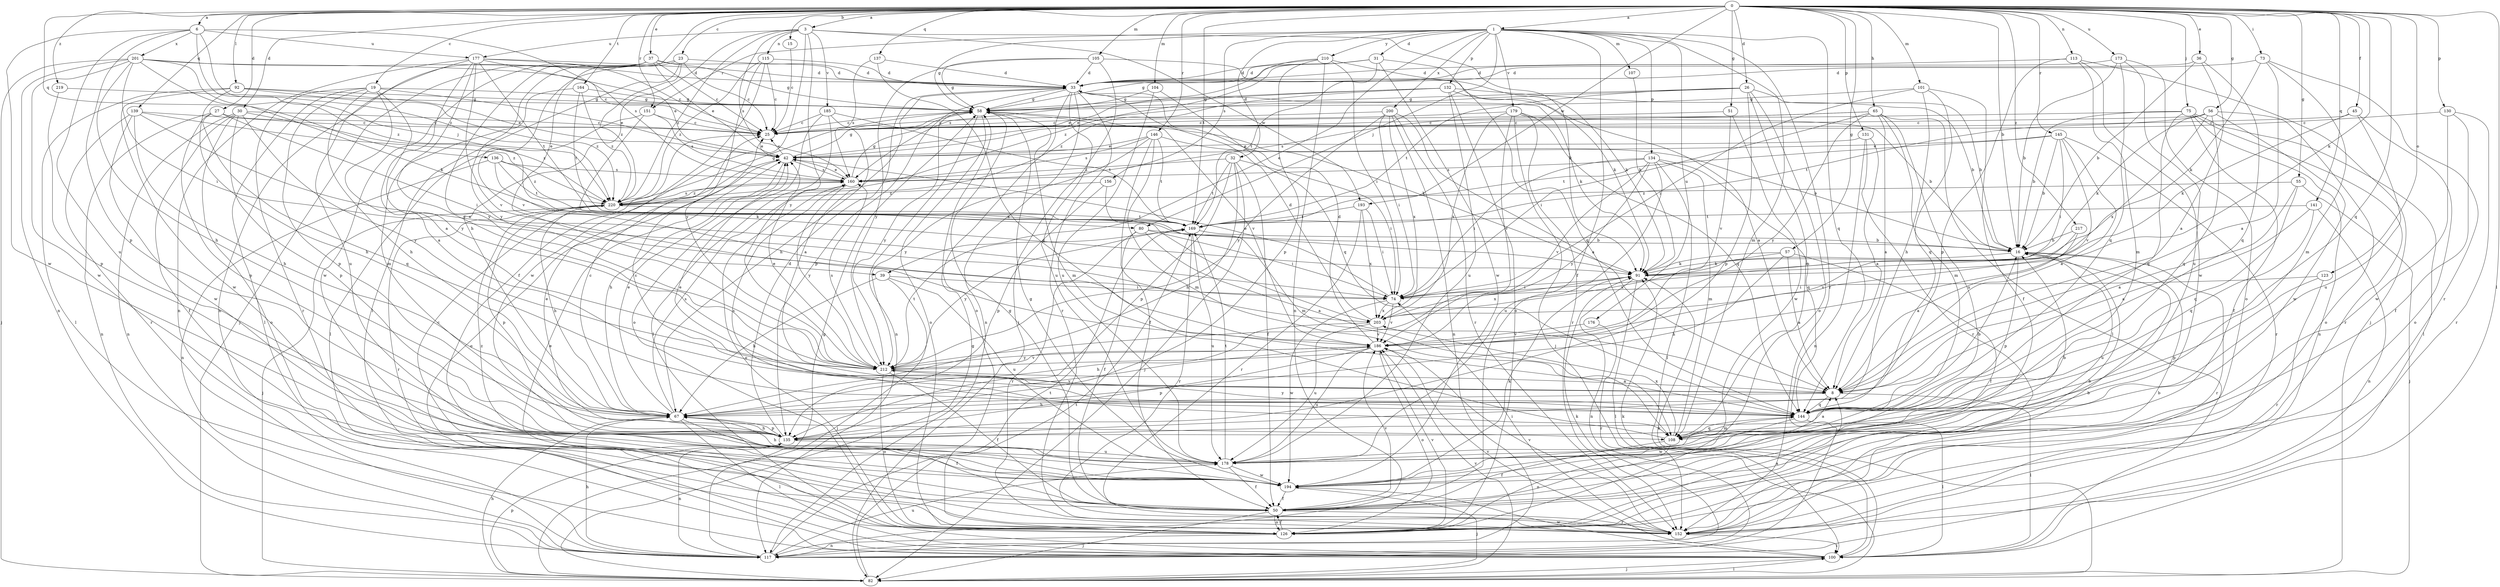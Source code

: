 strict digraph  {
0;
1;
3;
6;
8;
15;
16;
19;
23;
25;
26;
27;
30;
31;
32;
33;
36;
37;
39;
42;
45;
50;
51;
55;
56;
57;
58;
65;
67;
73;
74;
75;
80;
82;
91;
92;
100;
101;
104;
105;
107;
108;
113;
115;
117;
123;
126;
130;
131;
132;
134;
135;
136;
137;
139;
141;
144;
145;
146;
151;
152;
156;
160;
164;
169;
173;
176;
177;
178;
179;
185;
186;
193;
194;
200;
201;
203;
210;
212;
217;
219;
220;
0 -> 1  [label=a];
0 -> 3  [label=a];
0 -> 6  [label=a];
0 -> 15  [label=b];
0 -> 16  [label=b];
0 -> 19  [label=c];
0 -> 23  [label=c];
0 -> 26  [label=d];
0 -> 27  [label=d];
0 -> 30  [label=d];
0 -> 36  [label=e];
0 -> 37  [label=e];
0 -> 39  [label=e];
0 -> 45  [label=f];
0 -> 51  [label=g];
0 -> 55  [label=g];
0 -> 56  [label=g];
0 -> 57  [label=g];
0 -> 65  [label=h];
0 -> 73  [label=i];
0 -> 75  [label=j];
0 -> 91  [label=k];
0 -> 92  [label=l];
0 -> 100  [label=l];
0 -> 101  [label=m];
0 -> 104  [label=m];
0 -> 105  [label=m];
0 -> 113  [label=n];
0 -> 123  [label=o];
0 -> 130  [label=p];
0 -> 131  [label=p];
0 -> 136  [label=q];
0 -> 137  [label=q];
0 -> 139  [label=q];
0 -> 141  [label=q];
0 -> 144  [label=q];
0 -> 145  [label=r];
0 -> 146  [label=r];
0 -> 151  [label=r];
0 -> 164  [label=t];
0 -> 169  [label=t];
0 -> 173  [label=u];
0 -> 193  [label=w];
0 -> 217  [label=z];
0 -> 219  [label=z];
1 -> 31  [label=d];
1 -> 32  [label=d];
1 -> 39  [label=e];
1 -> 50  [label=f];
1 -> 58  [label=g];
1 -> 80  [label=j];
1 -> 107  [label=m];
1 -> 108  [label=m];
1 -> 132  [label=p];
1 -> 134  [label=p];
1 -> 144  [label=q];
1 -> 151  [label=r];
1 -> 152  [label=r];
1 -> 156  [label=s];
1 -> 176  [label=u];
1 -> 179  [label=v];
1 -> 200  [label=x];
1 -> 210  [label=y];
3 -> 50  [label=f];
3 -> 67  [label=h];
3 -> 91  [label=k];
3 -> 115  [label=n];
3 -> 160  [label=s];
3 -> 177  [label=u];
3 -> 185  [label=v];
3 -> 193  [label=w];
3 -> 212  [label=y];
3 -> 220  [label=z];
6 -> 80  [label=j];
6 -> 135  [label=p];
6 -> 160  [label=s];
6 -> 177  [label=u];
6 -> 178  [label=u];
6 -> 194  [label=w];
6 -> 201  [label=x];
6 -> 220  [label=z];
8 -> 67  [label=h];
8 -> 100  [label=l];
8 -> 144  [label=q];
15 -> 25  [label=c];
16 -> 91  [label=k];
16 -> 135  [label=p];
16 -> 152  [label=r];
16 -> 178  [label=u];
19 -> 8  [label=a];
19 -> 42  [label=e];
19 -> 58  [label=g];
19 -> 67  [label=h];
19 -> 100  [label=l];
19 -> 135  [label=p];
19 -> 152  [label=r];
19 -> 212  [label=y];
23 -> 25  [label=c];
23 -> 33  [label=d];
23 -> 100  [label=l];
23 -> 186  [label=v];
23 -> 212  [label=y];
23 -> 220  [label=z];
25 -> 42  [label=e];
26 -> 16  [label=b];
26 -> 42  [label=e];
26 -> 58  [label=g];
26 -> 108  [label=m];
26 -> 126  [label=o];
26 -> 135  [label=p];
26 -> 169  [label=t];
27 -> 25  [label=c];
27 -> 74  [label=i];
27 -> 117  [label=n];
27 -> 135  [label=p];
27 -> 144  [label=q];
30 -> 25  [label=c];
30 -> 50  [label=f];
30 -> 117  [label=n];
30 -> 126  [label=o];
30 -> 135  [label=p];
30 -> 212  [label=y];
30 -> 220  [label=z];
31 -> 33  [label=d];
31 -> 58  [label=g];
31 -> 144  [label=q];
31 -> 169  [label=t];
31 -> 194  [label=w];
31 -> 220  [label=z];
32 -> 50  [label=f];
32 -> 67  [label=h];
32 -> 74  [label=i];
32 -> 82  [label=j];
32 -> 135  [label=p];
32 -> 160  [label=s];
32 -> 169  [label=t];
33 -> 58  [label=g];
33 -> 67  [label=h];
33 -> 91  [label=k];
33 -> 117  [label=n];
33 -> 126  [label=o];
33 -> 135  [label=p];
33 -> 152  [label=r];
33 -> 178  [label=u];
36 -> 8  [label=a];
36 -> 16  [label=b];
36 -> 33  [label=d];
36 -> 144  [label=q];
37 -> 25  [label=c];
37 -> 33  [label=d];
37 -> 42  [label=e];
37 -> 58  [label=g];
37 -> 82  [label=j];
37 -> 117  [label=n];
37 -> 194  [label=w];
37 -> 212  [label=y];
39 -> 67  [label=h];
39 -> 74  [label=i];
39 -> 82  [label=j];
39 -> 178  [label=u];
42 -> 25  [label=c];
42 -> 58  [label=g];
42 -> 67  [label=h];
42 -> 126  [label=o];
42 -> 160  [label=s];
45 -> 25  [label=c];
45 -> 91  [label=k];
45 -> 126  [label=o];
45 -> 178  [label=u];
50 -> 16  [label=b];
50 -> 25  [label=c];
50 -> 58  [label=g];
50 -> 82  [label=j];
50 -> 126  [label=o];
50 -> 152  [label=r];
50 -> 186  [label=v];
51 -> 25  [label=c];
51 -> 186  [label=v];
51 -> 194  [label=w];
55 -> 8  [label=a];
55 -> 82  [label=j];
55 -> 144  [label=q];
55 -> 220  [label=z];
56 -> 25  [label=c];
56 -> 91  [label=k];
56 -> 126  [label=o];
56 -> 144  [label=q];
56 -> 169  [label=t];
56 -> 194  [label=w];
56 -> 203  [label=x];
57 -> 8  [label=a];
57 -> 50  [label=f];
57 -> 67  [label=h];
57 -> 91  [label=k];
57 -> 203  [label=x];
58 -> 25  [label=c];
58 -> 91  [label=k];
58 -> 108  [label=m];
58 -> 117  [label=n];
58 -> 126  [label=o];
58 -> 186  [label=v];
58 -> 212  [label=y];
65 -> 8  [label=a];
65 -> 25  [label=c];
65 -> 74  [label=i];
65 -> 100  [label=l];
65 -> 108  [label=m];
65 -> 160  [label=s];
65 -> 178  [label=u];
65 -> 212  [label=y];
67 -> 25  [label=c];
67 -> 42  [label=e];
67 -> 50  [label=f];
67 -> 100  [label=l];
67 -> 135  [label=p];
67 -> 160  [label=s];
67 -> 186  [label=v];
73 -> 8  [label=a];
73 -> 33  [label=d];
73 -> 91  [label=k];
73 -> 108  [label=m];
73 -> 152  [label=r];
74 -> 42  [label=e];
74 -> 186  [label=v];
74 -> 194  [label=w];
74 -> 203  [label=x];
75 -> 16  [label=b];
75 -> 25  [label=c];
75 -> 50  [label=f];
75 -> 100  [label=l];
75 -> 117  [label=n];
75 -> 144  [label=q];
75 -> 152  [label=r];
80 -> 8  [label=a];
80 -> 16  [label=b];
80 -> 50  [label=f];
80 -> 74  [label=i];
80 -> 152  [label=r];
82 -> 58  [label=g];
82 -> 67  [label=h];
82 -> 91  [label=k];
82 -> 100  [label=l];
82 -> 135  [label=p];
82 -> 169  [label=t];
82 -> 186  [label=v];
91 -> 74  [label=i];
91 -> 100  [label=l];
91 -> 117  [label=n];
91 -> 203  [label=x];
92 -> 42  [label=e];
92 -> 58  [label=g];
92 -> 67  [label=h];
92 -> 100  [label=l];
92 -> 194  [label=w];
92 -> 220  [label=z];
100 -> 82  [label=j];
100 -> 91  [label=k];
100 -> 186  [label=v];
100 -> 194  [label=w];
101 -> 50  [label=f];
101 -> 58  [label=g];
101 -> 67  [label=h];
101 -> 74  [label=i];
101 -> 144  [label=q];
104 -> 58  [label=g];
104 -> 144  [label=q];
104 -> 178  [label=u];
105 -> 33  [label=d];
105 -> 58  [label=g];
105 -> 82  [label=j];
105 -> 91  [label=k];
105 -> 212  [label=y];
107 -> 91  [label=k];
108 -> 8  [label=a];
108 -> 50  [label=f];
108 -> 126  [label=o];
108 -> 144  [label=q];
108 -> 160  [label=s];
108 -> 203  [label=x];
113 -> 33  [label=d];
113 -> 82  [label=j];
113 -> 108  [label=m];
113 -> 135  [label=p];
113 -> 194  [label=w];
115 -> 25  [label=c];
115 -> 33  [label=d];
115 -> 194  [label=w];
115 -> 212  [label=y];
115 -> 220  [label=z];
117 -> 58  [label=g];
117 -> 67  [label=h];
117 -> 91  [label=k];
117 -> 169  [label=t];
117 -> 178  [label=u];
123 -> 74  [label=i];
123 -> 135  [label=p];
123 -> 152  [label=r];
126 -> 8  [label=a];
126 -> 16  [label=b];
126 -> 42  [label=e];
126 -> 50  [label=f];
126 -> 117  [label=n];
126 -> 186  [label=v];
130 -> 25  [label=c];
130 -> 50  [label=f];
130 -> 152  [label=r];
130 -> 194  [label=w];
131 -> 8  [label=a];
131 -> 42  [label=e];
131 -> 117  [label=n];
131 -> 152  [label=r];
132 -> 8  [label=a];
132 -> 16  [label=b];
132 -> 42  [label=e];
132 -> 58  [label=g];
132 -> 126  [label=o];
132 -> 178  [label=u];
132 -> 220  [label=z];
134 -> 74  [label=i];
134 -> 100  [label=l];
134 -> 108  [label=m];
134 -> 144  [label=q];
134 -> 160  [label=s];
134 -> 178  [label=u];
134 -> 186  [label=v];
134 -> 212  [label=y];
135 -> 33  [label=d];
135 -> 42  [label=e];
135 -> 67  [label=h];
135 -> 117  [label=n];
135 -> 178  [label=u];
136 -> 91  [label=k];
136 -> 117  [label=n];
136 -> 160  [label=s];
136 -> 169  [label=t];
136 -> 220  [label=z];
137 -> 33  [label=d];
137 -> 144  [label=q];
137 -> 160  [label=s];
139 -> 25  [label=c];
139 -> 67  [label=h];
139 -> 152  [label=r];
139 -> 194  [label=w];
139 -> 203  [label=x];
139 -> 220  [label=z];
141 -> 8  [label=a];
141 -> 117  [label=n];
141 -> 144  [label=q];
141 -> 169  [label=t];
144 -> 16  [label=b];
144 -> 25  [label=c];
144 -> 42  [label=e];
144 -> 100  [label=l];
144 -> 108  [label=m];
144 -> 194  [label=w];
144 -> 212  [label=y];
145 -> 8  [label=a];
145 -> 16  [label=b];
145 -> 42  [label=e];
145 -> 74  [label=i];
145 -> 152  [label=r];
145 -> 169  [label=t];
145 -> 186  [label=v];
146 -> 16  [label=b];
146 -> 42  [label=e];
146 -> 50  [label=f];
146 -> 108  [label=m];
146 -> 160  [label=s];
146 -> 169  [label=t];
146 -> 212  [label=y];
151 -> 25  [label=c];
151 -> 100  [label=l];
151 -> 160  [label=s];
151 -> 203  [label=x];
152 -> 16  [label=b];
152 -> 74  [label=i];
152 -> 100  [label=l];
152 -> 186  [label=v];
156 -> 108  [label=m];
156 -> 135  [label=p];
156 -> 220  [label=z];
160 -> 42  [label=e];
160 -> 58  [label=g];
160 -> 126  [label=o];
160 -> 212  [label=y];
160 -> 220  [label=z];
164 -> 58  [label=g];
164 -> 108  [label=m];
164 -> 169  [label=t];
164 -> 220  [label=z];
169 -> 16  [label=b];
169 -> 152  [label=r];
169 -> 178  [label=u];
169 -> 212  [label=y];
173 -> 16  [label=b];
173 -> 33  [label=d];
173 -> 126  [label=o];
173 -> 144  [label=q];
173 -> 178  [label=u];
176 -> 152  [label=r];
176 -> 186  [label=v];
177 -> 8  [label=a];
177 -> 25  [label=c];
177 -> 33  [label=d];
177 -> 42  [label=e];
177 -> 117  [label=n];
177 -> 169  [label=t];
177 -> 178  [label=u];
177 -> 186  [label=v];
177 -> 212  [label=y];
178 -> 16  [label=b];
178 -> 50  [label=f];
178 -> 67  [label=h];
178 -> 169  [label=t];
178 -> 194  [label=w];
179 -> 16  [label=b];
179 -> 25  [label=c];
179 -> 82  [label=j];
179 -> 144  [label=q];
179 -> 152  [label=r];
179 -> 186  [label=v];
179 -> 203  [label=x];
185 -> 8  [label=a];
185 -> 25  [label=c];
185 -> 100  [label=l];
185 -> 126  [label=o];
185 -> 169  [label=t];
186 -> 33  [label=d];
186 -> 126  [label=o];
186 -> 135  [label=p];
186 -> 178  [label=u];
186 -> 212  [label=y];
193 -> 74  [label=i];
193 -> 152  [label=r];
193 -> 169  [label=t];
193 -> 203  [label=x];
194 -> 50  [label=f];
194 -> 58  [label=g];
194 -> 82  [label=j];
194 -> 91  [label=k];
194 -> 220  [label=z];
200 -> 8  [label=a];
200 -> 25  [label=c];
200 -> 74  [label=i];
200 -> 117  [label=n];
200 -> 152  [label=r];
200 -> 203  [label=x];
200 -> 212  [label=y];
201 -> 25  [label=c];
201 -> 33  [label=d];
201 -> 67  [label=h];
201 -> 74  [label=i];
201 -> 82  [label=j];
201 -> 91  [label=k];
201 -> 117  [label=n];
201 -> 194  [label=w];
201 -> 220  [label=z];
203 -> 33  [label=d];
203 -> 67  [label=h];
203 -> 178  [label=u];
203 -> 186  [label=v];
210 -> 33  [label=d];
210 -> 74  [label=i];
210 -> 91  [label=k];
210 -> 117  [label=n];
210 -> 135  [label=p];
210 -> 160  [label=s];
212 -> 8  [label=a];
212 -> 42  [label=e];
212 -> 50  [label=f];
212 -> 126  [label=o];
212 -> 160  [label=s];
212 -> 169  [label=t];
212 -> 186  [label=v];
217 -> 8  [label=a];
217 -> 16  [label=b];
217 -> 186  [label=v];
219 -> 58  [label=g];
219 -> 135  [label=p];
220 -> 58  [label=g];
220 -> 67  [label=h];
220 -> 82  [label=j];
220 -> 135  [label=p];
220 -> 152  [label=r];
220 -> 160  [label=s];
220 -> 169  [label=t];
}

